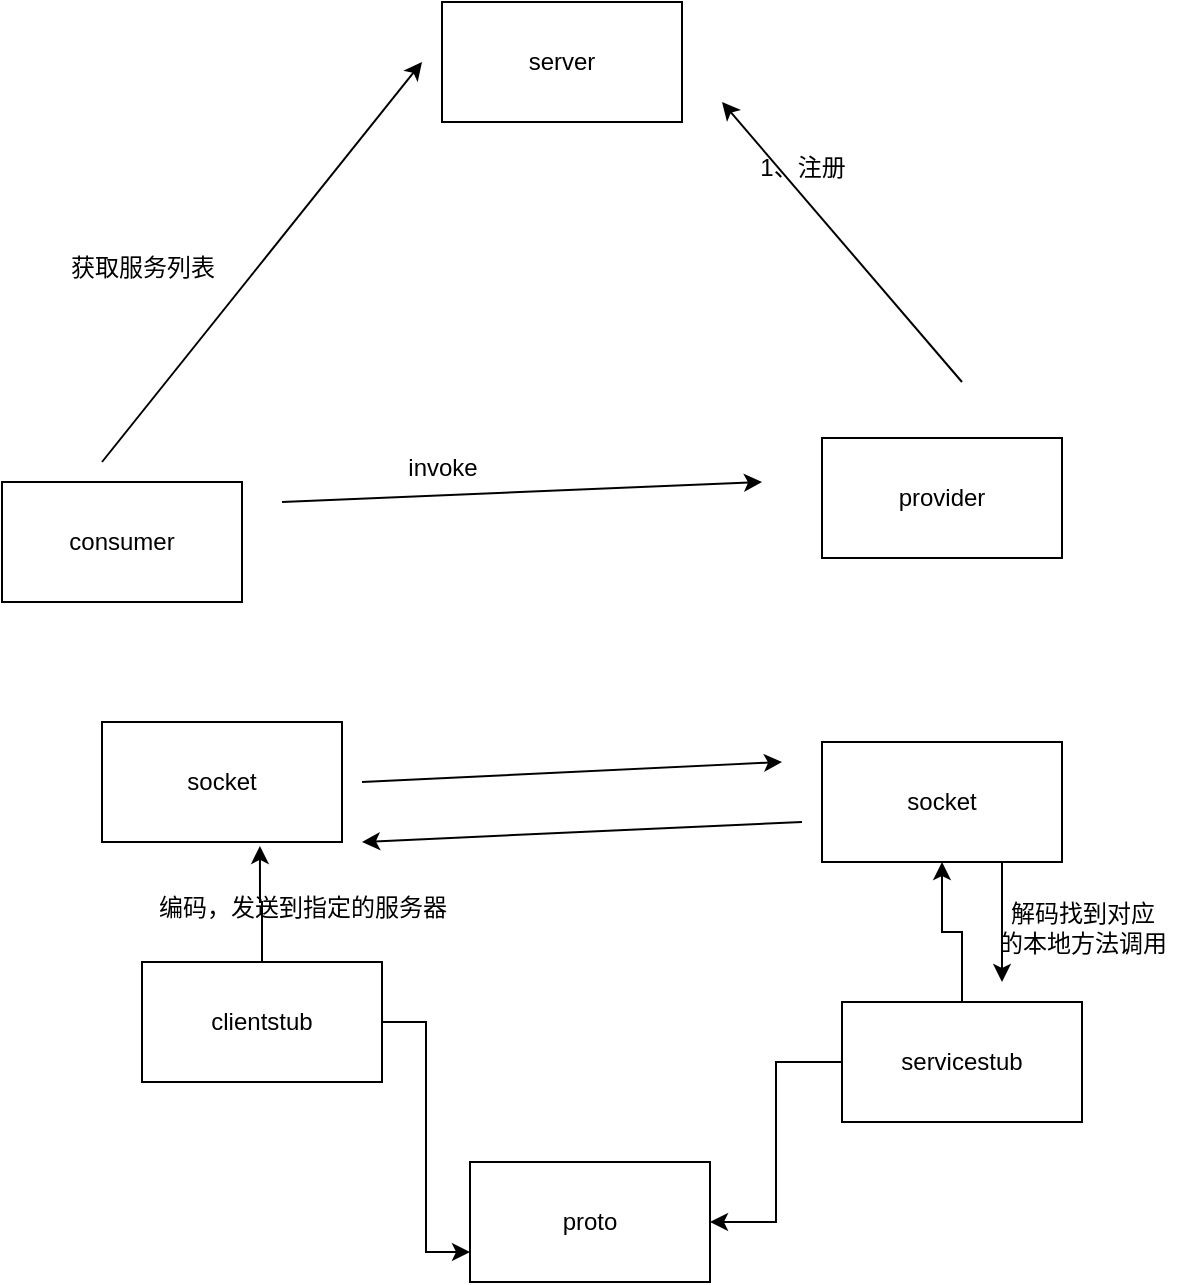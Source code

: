 <mxfile version="21.6.1" type="github">
  <diagram name="第 1 页" id="PTcxKqWH0xkM7muXZV0k">
    <mxGraphModel dx="1194" dy="656" grid="1" gridSize="10" guides="1" tooltips="1" connect="1" arrows="1" fold="1" page="1" pageScale="1" pageWidth="827" pageHeight="1169" math="0" shadow="0">
      <root>
        <mxCell id="0" />
        <mxCell id="1" parent="0" />
        <mxCell id="2fL33ab8OKWXe1lgJidz-1" value="server" style="rounded=0;whiteSpace=wrap;html=1;" vertex="1" parent="1">
          <mxGeometry x="340" y="210" width="120" height="60" as="geometry" />
        </mxCell>
        <mxCell id="2fL33ab8OKWXe1lgJidz-2" value="consumer" style="rounded=0;whiteSpace=wrap;html=1;" vertex="1" parent="1">
          <mxGeometry x="120" y="450" width="120" height="60" as="geometry" />
        </mxCell>
        <mxCell id="2fL33ab8OKWXe1lgJidz-3" value="provider" style="rounded=0;whiteSpace=wrap;html=1;" vertex="1" parent="1">
          <mxGeometry x="530" y="428" width="120" height="60" as="geometry" />
        </mxCell>
        <mxCell id="2fL33ab8OKWXe1lgJidz-4" value="" style="endArrow=classic;html=1;rounded=0;" edge="1" parent="1">
          <mxGeometry width="50" height="50" relative="1" as="geometry">
            <mxPoint x="600" y="400" as="sourcePoint" />
            <mxPoint x="480" y="260" as="targetPoint" />
          </mxGeometry>
        </mxCell>
        <mxCell id="2fL33ab8OKWXe1lgJidz-5" value="1、注册" style="text;html=1;align=center;verticalAlign=middle;resizable=0;points=[];autosize=1;strokeColor=none;fillColor=none;" vertex="1" parent="1">
          <mxGeometry x="485" y="278" width="70" height="30" as="geometry" />
        </mxCell>
        <mxCell id="2fL33ab8OKWXe1lgJidz-6" value="" style="endArrow=classic;html=1;rounded=0;" edge="1" parent="1">
          <mxGeometry width="50" height="50" relative="1" as="geometry">
            <mxPoint x="170" y="440" as="sourcePoint" />
            <mxPoint x="330" y="240" as="targetPoint" />
          </mxGeometry>
        </mxCell>
        <mxCell id="2fL33ab8OKWXe1lgJidz-7" value="获取服务列表" style="text;html=1;align=center;verticalAlign=middle;resizable=0;points=[];autosize=1;strokeColor=none;fillColor=none;" vertex="1" parent="1">
          <mxGeometry x="140" y="328" width="100" height="30" as="geometry" />
        </mxCell>
        <mxCell id="2fL33ab8OKWXe1lgJidz-8" value="" style="endArrow=classic;html=1;rounded=0;" edge="1" parent="1">
          <mxGeometry width="50" height="50" relative="1" as="geometry">
            <mxPoint x="260" y="460" as="sourcePoint" />
            <mxPoint x="500" y="450" as="targetPoint" />
          </mxGeometry>
        </mxCell>
        <mxCell id="2fL33ab8OKWXe1lgJidz-9" value="invoke" style="text;html=1;align=center;verticalAlign=middle;resizable=0;points=[];autosize=1;strokeColor=none;fillColor=none;" vertex="1" parent="1">
          <mxGeometry x="310" y="428" width="60" height="30" as="geometry" />
        </mxCell>
        <mxCell id="2fL33ab8OKWXe1lgJidz-10" value="socket" style="whiteSpace=wrap;html=1;" vertex="1" parent="1">
          <mxGeometry x="530" y="580" width="120" height="60" as="geometry" />
        </mxCell>
        <mxCell id="2fL33ab8OKWXe1lgJidz-11" value="socket" style="whiteSpace=wrap;html=1;" vertex="1" parent="1">
          <mxGeometry x="170" y="570" width="120" height="60" as="geometry" />
        </mxCell>
        <mxCell id="2fL33ab8OKWXe1lgJidz-12" value="proto" style="whiteSpace=wrap;html=1;" vertex="1" parent="1">
          <mxGeometry x="354" y="790" width="120" height="60" as="geometry" />
        </mxCell>
        <mxCell id="2fL33ab8OKWXe1lgJidz-15" style="edgeStyle=orthogonalEdgeStyle;rounded=0;orthogonalLoop=1;jettySize=auto;html=1;entryX=0;entryY=0.75;entryDx=0;entryDy=0;" edge="1" parent="1" source="2fL33ab8OKWXe1lgJidz-13" target="2fL33ab8OKWXe1lgJidz-12">
          <mxGeometry relative="1" as="geometry" />
        </mxCell>
        <mxCell id="2fL33ab8OKWXe1lgJidz-18" style="edgeStyle=orthogonalEdgeStyle;rounded=0;orthogonalLoop=1;jettySize=auto;html=1;entryX=0.658;entryY=1.033;entryDx=0;entryDy=0;entryPerimeter=0;" edge="1" parent="1" source="2fL33ab8OKWXe1lgJidz-13" target="2fL33ab8OKWXe1lgJidz-11">
          <mxGeometry relative="1" as="geometry" />
        </mxCell>
        <mxCell id="2fL33ab8OKWXe1lgJidz-13" value="clientstub" style="whiteSpace=wrap;html=1;" vertex="1" parent="1">
          <mxGeometry x="190" y="690" width="120" height="60" as="geometry" />
        </mxCell>
        <mxCell id="2fL33ab8OKWXe1lgJidz-16" style="edgeStyle=orthogonalEdgeStyle;rounded=0;orthogonalLoop=1;jettySize=auto;html=1;entryX=1;entryY=0.5;entryDx=0;entryDy=0;" edge="1" parent="1" source="2fL33ab8OKWXe1lgJidz-14" target="2fL33ab8OKWXe1lgJidz-12">
          <mxGeometry relative="1" as="geometry" />
        </mxCell>
        <mxCell id="2fL33ab8OKWXe1lgJidz-17" style="edgeStyle=orthogonalEdgeStyle;rounded=0;orthogonalLoop=1;jettySize=auto;html=1;entryX=0.5;entryY=1;entryDx=0;entryDy=0;" edge="1" parent="1" source="2fL33ab8OKWXe1lgJidz-14" target="2fL33ab8OKWXe1lgJidz-10">
          <mxGeometry relative="1" as="geometry" />
        </mxCell>
        <mxCell id="2fL33ab8OKWXe1lgJidz-14" value="servicestub" style="whiteSpace=wrap;html=1;" vertex="1" parent="1">
          <mxGeometry x="540" y="710" width="120" height="60" as="geometry" />
        </mxCell>
        <mxCell id="2fL33ab8OKWXe1lgJidz-19" value="" style="endArrow=classic;html=1;rounded=0;" edge="1" parent="1">
          <mxGeometry width="50" height="50" relative="1" as="geometry">
            <mxPoint x="300" y="600" as="sourcePoint" />
            <mxPoint x="510" y="590" as="targetPoint" />
          </mxGeometry>
        </mxCell>
        <mxCell id="2fL33ab8OKWXe1lgJidz-20" value="" style="endArrow=classic;html=1;rounded=0;" edge="1" parent="1">
          <mxGeometry width="50" height="50" relative="1" as="geometry">
            <mxPoint x="520" y="620" as="sourcePoint" />
            <mxPoint x="300" y="630" as="targetPoint" />
          </mxGeometry>
        </mxCell>
        <mxCell id="2fL33ab8OKWXe1lgJidz-21" value="" style="endArrow=classic;html=1;rounded=0;exitX=0.75;exitY=1;exitDx=0;exitDy=0;" edge="1" parent="1" source="2fL33ab8OKWXe1lgJidz-10">
          <mxGeometry width="50" height="50" relative="1" as="geometry">
            <mxPoint x="400" y="570" as="sourcePoint" />
            <mxPoint x="620" y="700" as="targetPoint" />
          </mxGeometry>
        </mxCell>
        <mxCell id="2fL33ab8OKWXe1lgJidz-22" value="解码找到对应&lt;br&gt;的本地方法调用" style="text;html=1;align=center;verticalAlign=middle;resizable=0;points=[];autosize=1;strokeColor=none;fillColor=none;" vertex="1" parent="1">
          <mxGeometry x="605" y="653" width="110" height="40" as="geometry" />
        </mxCell>
        <mxCell id="2fL33ab8OKWXe1lgJidz-23" value="编码，发送到指定的服务器" style="text;html=1;align=center;verticalAlign=middle;resizable=0;points=[];autosize=1;strokeColor=none;fillColor=none;" vertex="1" parent="1">
          <mxGeometry x="185" y="648" width="170" height="30" as="geometry" />
        </mxCell>
      </root>
    </mxGraphModel>
  </diagram>
</mxfile>
